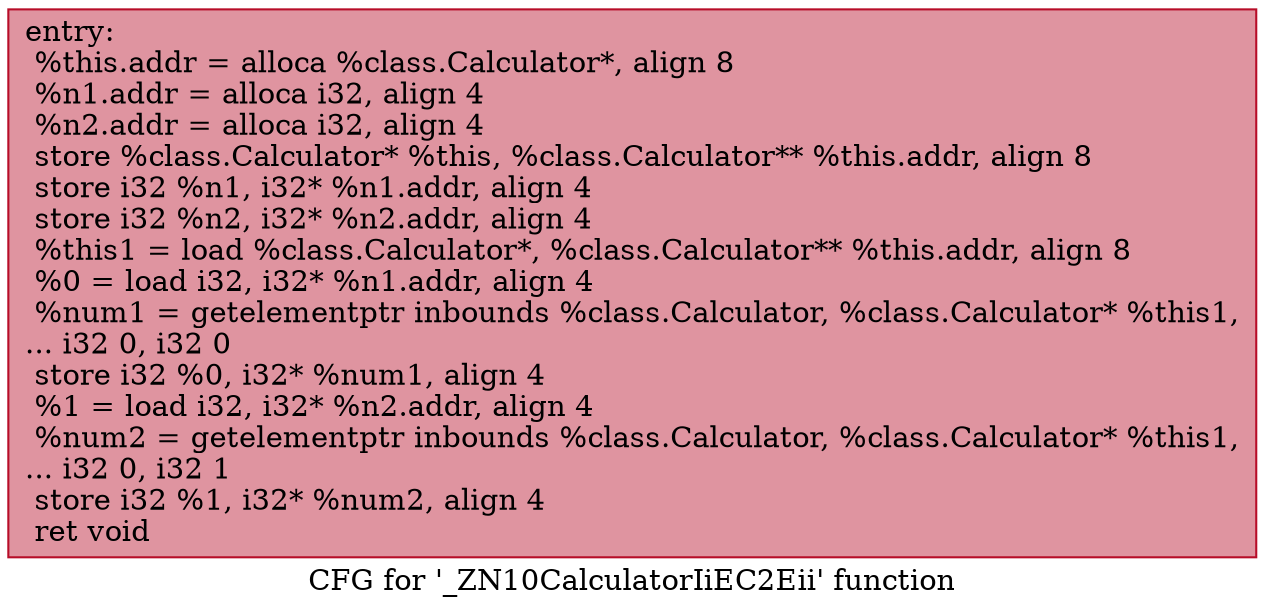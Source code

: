 digraph "CFG for '_ZN10CalculatorIiEC2Eii' function" {
	label="CFG for '_ZN10CalculatorIiEC2Eii' function";

	Node0x55d97c6c7630 [shape=record,color="#b70d28ff", style=filled, fillcolor="#b70d2870",label="{entry:\l  %this.addr = alloca %class.Calculator*, align 8\l  %n1.addr = alloca i32, align 4\l  %n2.addr = alloca i32, align 4\l  store %class.Calculator* %this, %class.Calculator** %this.addr, align 8\l  store i32 %n1, i32* %n1.addr, align 4\l  store i32 %n2, i32* %n2.addr, align 4\l  %this1 = load %class.Calculator*, %class.Calculator** %this.addr, align 8\l  %0 = load i32, i32* %n1.addr, align 4\l  %num1 = getelementptr inbounds %class.Calculator, %class.Calculator* %this1,\l... i32 0, i32 0\l  store i32 %0, i32* %num1, align 4\l  %1 = load i32, i32* %n2.addr, align 4\l  %num2 = getelementptr inbounds %class.Calculator, %class.Calculator* %this1,\l... i32 0, i32 1\l  store i32 %1, i32* %num2, align 4\l  ret void\l}"];
}
